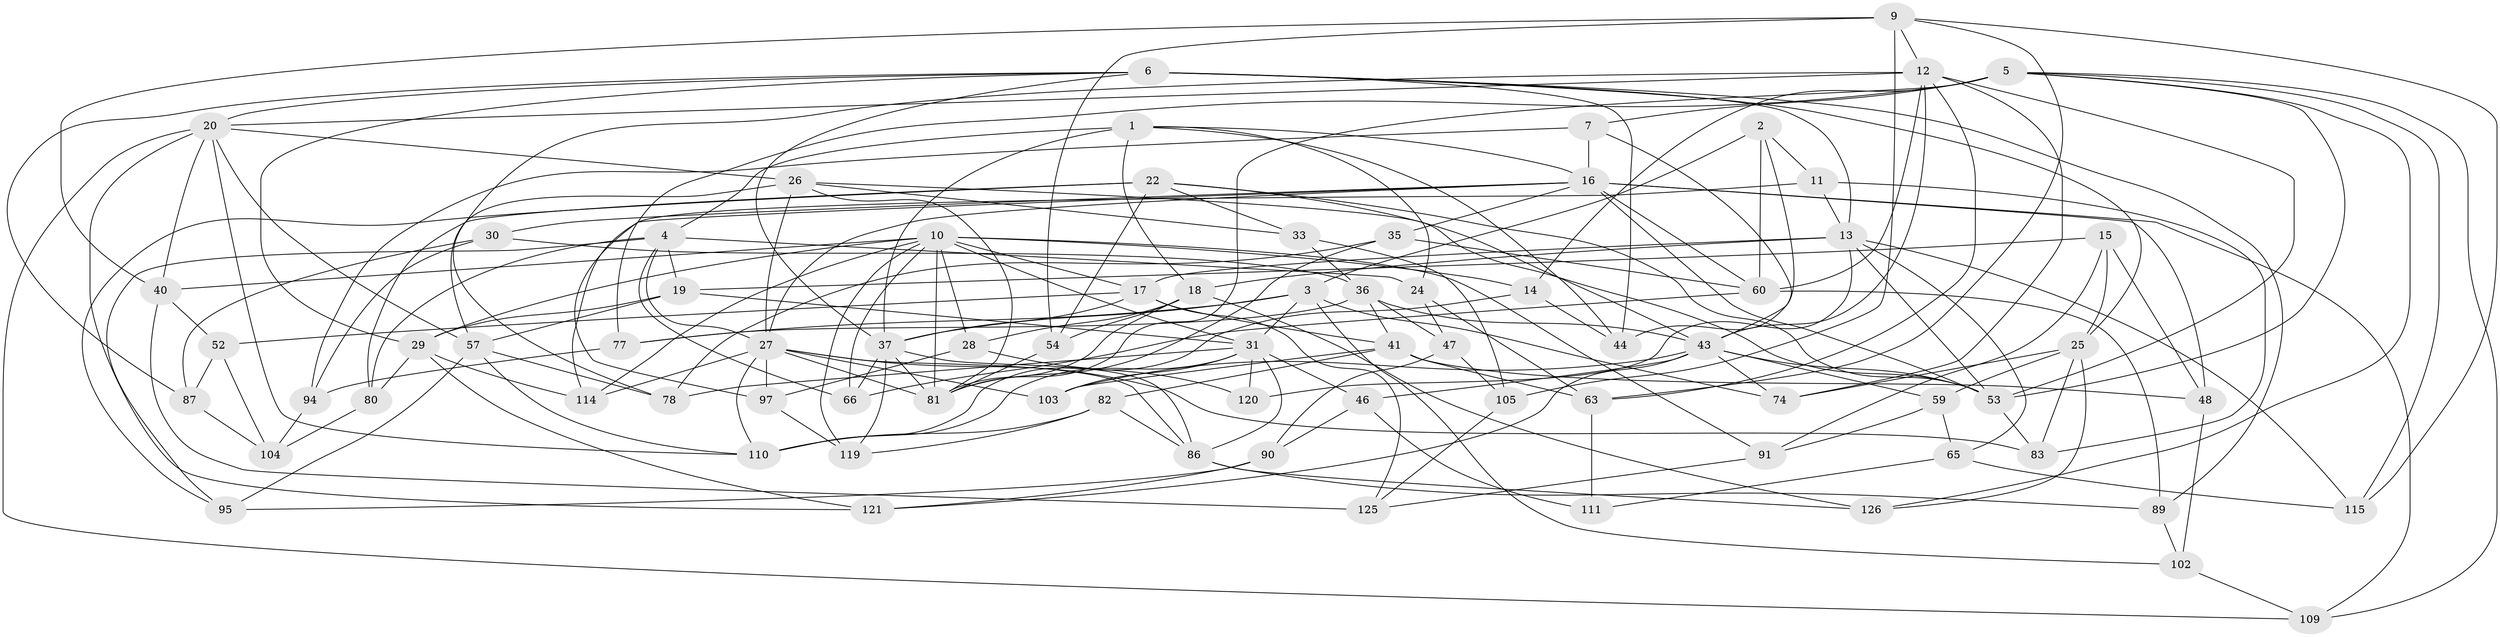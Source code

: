 // original degree distribution, {4: 1.0}
// Generated by graph-tools (version 1.1) at 2025/20/03/04/25 18:20:43]
// undirected, 77 vertices, 202 edges
graph export_dot {
graph [start="1"]
  node [color=gray90,style=filled];
  1 [super="+96"];
  2;
  3 [super="+8"];
  4 [super="+34+72"];
  5 [super="+42"];
  6 [super="+38+50"];
  7;
  9 [super="+55"];
  10 [super="+23+117"];
  11;
  12 [super="+21+106"];
  13 [super="+64+101"];
  14;
  15;
  16 [super="+51"];
  17 [super="+70"];
  18 [super="+88"];
  19 [super="+93"];
  20 [super="+108+98"];
  22 [super="+45"];
  24;
  25 [super="+32"];
  26 [super="+113"];
  27 [super="+49+39"];
  28;
  29 [super="+76"];
  30;
  31 [super="+68+61"];
  33;
  35;
  36 [super="+85"];
  37 [super="+58"];
  40 [super="+84"];
  41 [super="+79"];
  43 [super="+67+56"];
  44;
  46;
  47;
  48;
  52;
  53 [super="+75+62"];
  54;
  57 [super="+100"];
  59;
  60 [super="+112"];
  63 [super="+124"];
  65;
  66;
  74;
  77;
  78;
  80;
  81 [super="+123+107"];
  82;
  83;
  86 [super="+116"];
  87;
  89;
  90;
  91;
  94;
  95;
  97;
  102;
  103;
  104;
  105;
  109;
  110 [super="+122"];
  111;
  114;
  115;
  119;
  120;
  121;
  125;
  126;
  1 -- 44;
  1 -- 4;
  1 -- 37;
  1 -- 24;
  1 -- 18;
  1 -- 16;
  2 -- 11;
  2 -- 60;
  2 -- 44;
  2 -- 3;
  3 -- 102;
  3 -- 74;
  3 -- 37;
  3 -- 77;
  3 -- 31;
  4 -- 24;
  4 -- 80;
  4 -- 66;
  4 -- 95;
  4 -- 27;
  4 -- 19 [weight=2];
  5 -- 7;
  5 -- 126;
  5 -- 81;
  5 -- 115;
  5 -- 77;
  5 -- 53;
  5 -- 109;
  5 -- 14;
  6 -- 89;
  6 -- 20;
  6 -- 37;
  6 -- 44;
  6 -- 29;
  6 -- 25;
  6 -- 13;
  6 -- 87;
  7 -- 94;
  7 -- 16;
  7 -- 43;
  9 -- 63;
  9 -- 40;
  9 -- 115;
  9 -- 12;
  9 -- 54;
  9 -- 105;
  10 -- 66;
  10 -- 91;
  10 -- 17;
  10 -- 81;
  10 -- 40 [weight=2];
  10 -- 28;
  10 -- 14;
  10 -- 114;
  10 -- 119;
  10 -- 29;
  10 -- 31;
  11 -- 83;
  11 -- 114;
  11 -- 13;
  12 -- 74;
  12 -- 78;
  12 -- 60;
  12 -- 63;
  12 -- 43;
  12 -- 20;
  12 -- 53;
  13 -- 115;
  13 -- 120;
  13 -- 65;
  13 -- 17;
  13 -- 18;
  13 -- 53;
  14 -- 44;
  14 -- 110;
  15 -- 19;
  15 -- 48;
  15 -- 91;
  15 -- 25;
  16 -- 30;
  16 -- 35;
  16 -- 48;
  16 -- 97;
  16 -- 109;
  16 -- 53;
  16 -- 60;
  16 -- 27;
  17 -- 52;
  17 -- 41;
  17 -- 37;
  17 -- 125;
  18 -- 126;
  18 -- 54;
  18 -- 81;
  18 -- 28;
  19 -- 57;
  19 -- 29;
  19 -- 31;
  20 -- 40;
  20 -- 57;
  20 -- 26;
  20 -- 109;
  20 -- 121;
  20 -- 110;
  22 -- 80;
  22 -- 54;
  22 -- 33;
  22 -- 43;
  22 -- 53;
  22 -- 95;
  24 -- 47;
  24 -- 63;
  25 -- 126;
  25 -- 59;
  25 -- 74;
  25 -- 83;
  26 -- 57;
  26 -- 33;
  26 -- 81;
  26 -- 27;
  26 -- 53;
  27 -- 103;
  27 -- 81;
  27 -- 97;
  27 -- 110;
  27 -- 86;
  27 -- 114;
  27 -- 83;
  28 -- 120;
  28 -- 97;
  29 -- 114;
  29 -- 121;
  29 -- 80;
  30 -- 94;
  30 -- 87;
  30 -- 36;
  31 -- 86;
  31 -- 120 [weight=2];
  31 -- 46;
  31 -- 78;
  31 -- 103;
  31 -- 110;
  33 -- 105;
  33 -- 36;
  35 -- 78;
  35 -- 60;
  35 -- 81;
  36 -- 77;
  36 -- 41;
  36 -- 47;
  36 -- 43;
  37 -- 86;
  37 -- 81;
  37 -- 66;
  37 -- 119;
  40 -- 52;
  40 -- 125;
  41 -- 82;
  41 -- 48;
  41 -- 103;
  41 -- 63;
  43 -- 59;
  43 -- 121;
  43 -- 53;
  43 -- 103;
  43 -- 74;
  43 -- 46;
  46 -- 111;
  46 -- 90;
  47 -- 90;
  47 -- 105;
  48 -- 102;
  52 -- 104;
  52 -- 87;
  53 -- 83;
  54 -- 81;
  57 -- 95;
  57 -- 78;
  57 -- 110;
  59 -- 91;
  59 -- 65;
  60 -- 89;
  60 -- 66;
  63 -- 111 [weight=2];
  65 -- 115;
  65 -- 111;
  77 -- 94;
  80 -- 104;
  82 -- 119;
  82 -- 110;
  82 -- 86;
  86 -- 89;
  86 -- 126;
  87 -- 104;
  89 -- 102;
  90 -- 121;
  90 -- 95;
  91 -- 125;
  94 -- 104;
  97 -- 119;
  102 -- 109;
  105 -- 125;
}

